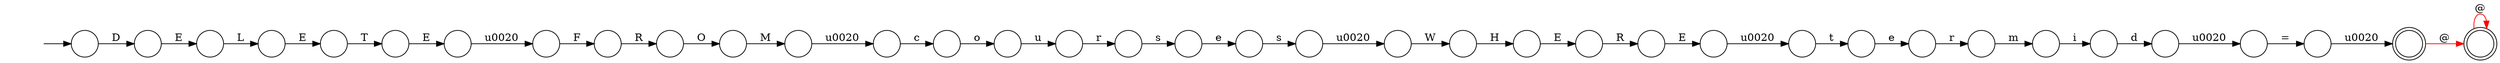 digraph Automaton {
  rankdir = LR;
  0 [shape=circle,label=""];
  0 -> 5 [label="d"]
  1 [shape=circle,label=""];
  1 -> 19 [label="c"]
  2 [shape=circle,label=""];
  2 -> 35 [label="s"]
  3 [shape=circle,label=""];
  initial [shape=plaintext,label=""];
  initial -> 3
  3 -> 33 [label="D"]
  4 [shape=circle,label=""];
  4 -> 18 [label="="]
  5 [shape=circle,label=""];
  5 -> 4 [label="\u0020"]
  6 [shape=circle,label=""];
  6 -> 17 [label="\u0020"]
  7 [shape=circle,label=""];
  7 -> 6 [label="E"]
  8 [shape=circle,label=""];
  8 -> 29 [label="M"]
  9 [shape=circle,label=""];
  9 -> 28 [label="F"]
  10 [shape=doublecircle,label=""];
  10 -> 10 [label="@",color=red]
  11 [shape=circle,label=""];
  11 -> 23 [label="T"]
  12 [shape=circle,label=""];
  12 -> 22 [label="e"]
  13 [shape=circle,label=""];
  13 -> 0 [label="i"]
  14 [shape=circle,label=""];
  14 -> 21 [label="E"]
  15 [shape=circle,label=""];
  15 -> 13 [label="m"]
  16 [shape=doublecircle,label=""];
  16 -> 10 [label="@",color=red]
  17 [shape=circle,label=""];
  17 -> 12 [label="t"]
  18 [shape=circle,label=""];
  18 -> 16 [label="\u0020"]
  19 [shape=circle,label=""];
  19 -> 32 [label="o"]
  20 [shape=circle,label=""];
  20 -> 11 [label="E"]
  21 [shape=circle,label=""];
  21 -> 7 [label="R"]
  22 [shape=circle,label=""];
  22 -> 15 [label="r"]
  23 [shape=circle,label=""];
  23 -> 36 [label="E"]
  24 [shape=circle,label=""];
  24 -> 26 [label="W"]
  25 [shape=circle,label=""];
  25 -> 34 [label="s"]
  26 [shape=circle,label=""];
  26 -> 14 [label="H"]
  27 [shape=circle,label=""];
  27 -> 8 [label="O"]
  28 [shape=circle,label=""];
  28 -> 27 [label="R"]
  29 [shape=circle,label=""];
  29 -> 1 [label="\u0020"]
  30 [shape=circle,label=""];
  30 -> 20 [label="L"]
  31 [shape=circle,label=""];
  31 -> 25 [label="r"]
  32 [shape=circle,label=""];
  32 -> 31 [label="u"]
  33 [shape=circle,label=""];
  33 -> 30 [label="E"]
  34 [shape=circle,label=""];
  34 -> 2 [label="e"]
  35 [shape=circle,label=""];
  35 -> 24 [label="\u0020"]
  36 [shape=circle,label=""];
  36 -> 9 [label="\u0020"]
}
